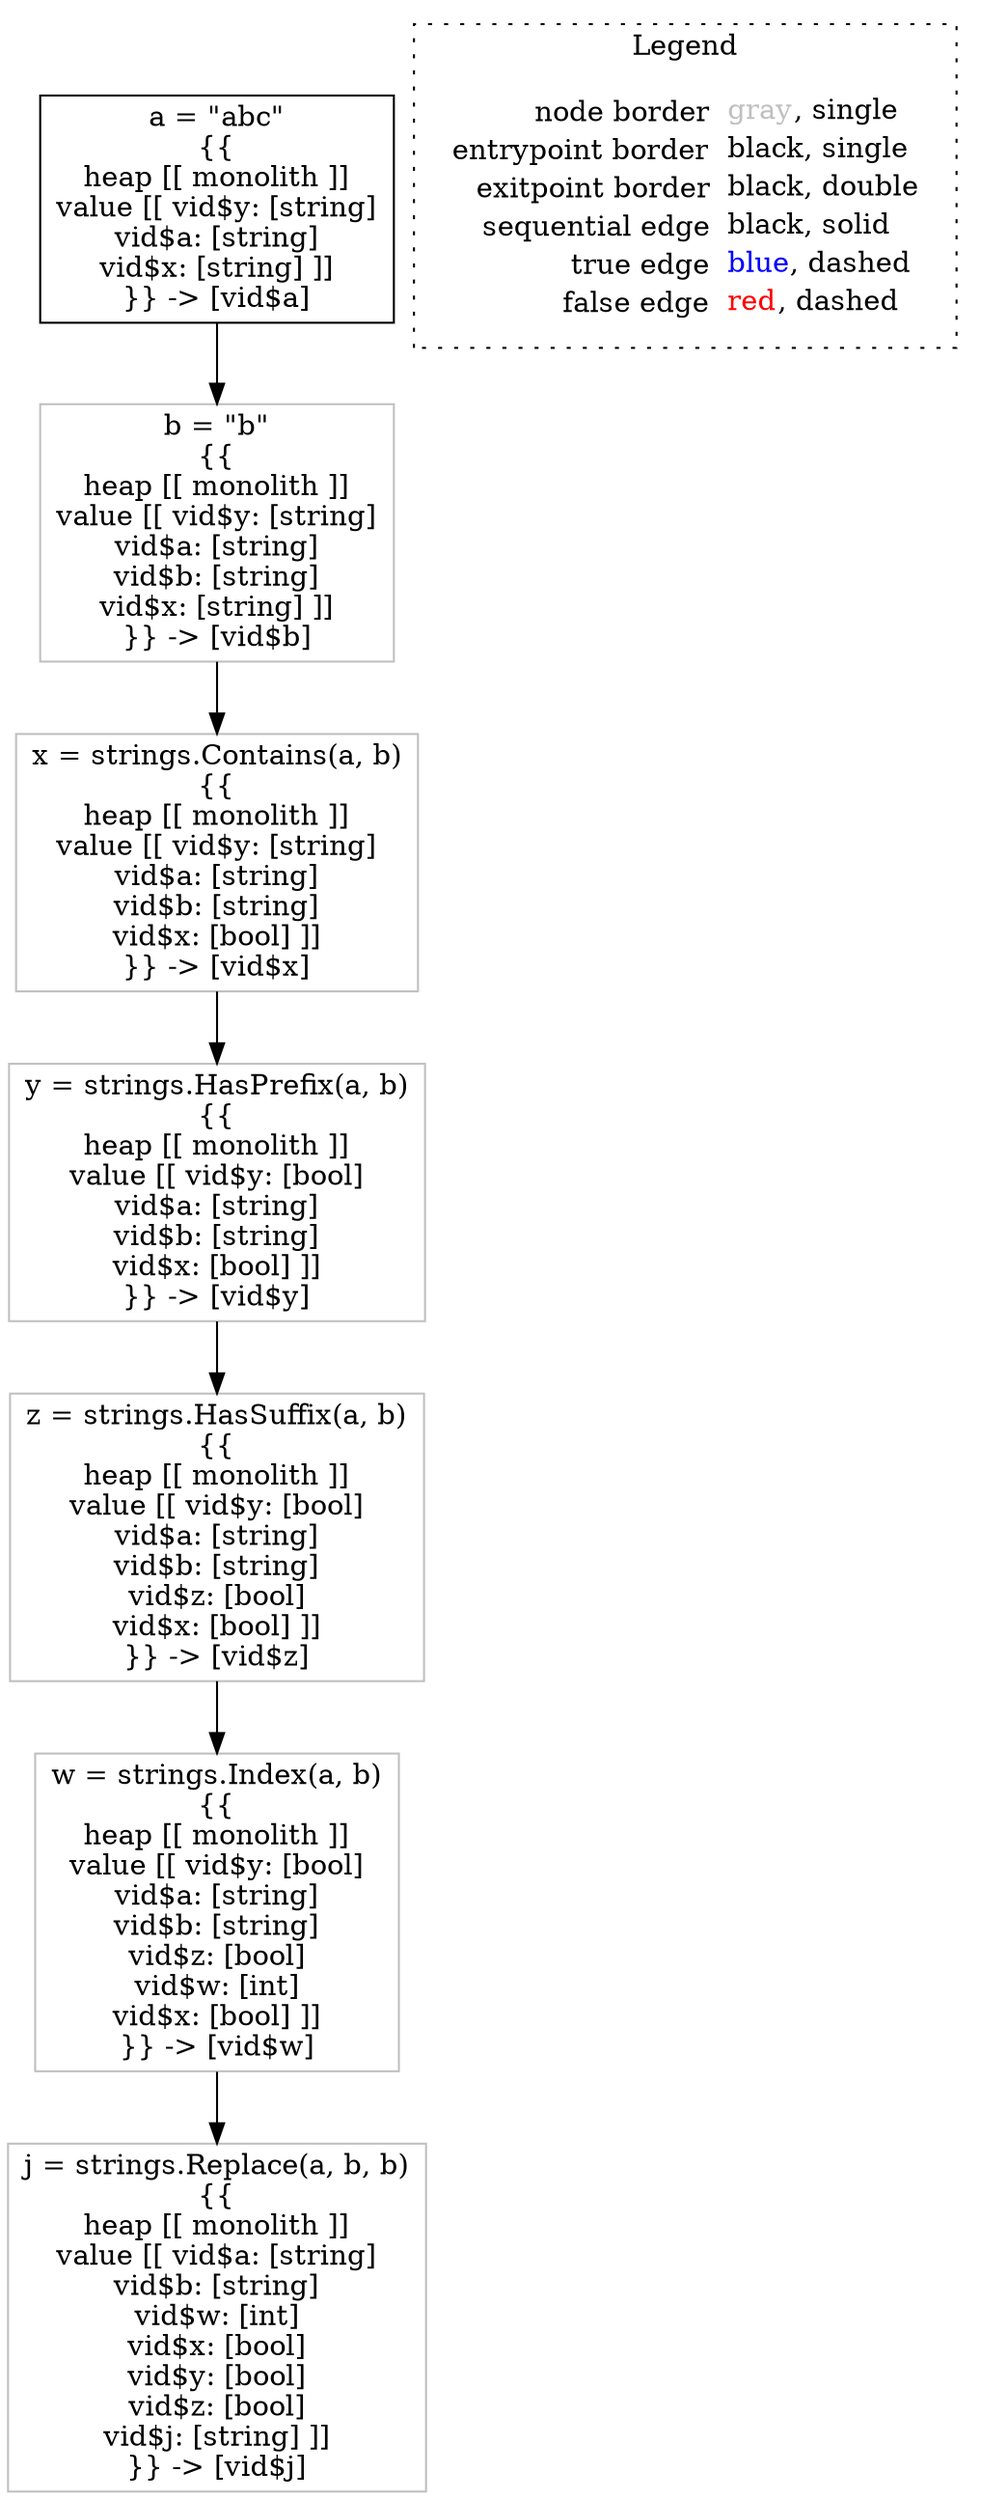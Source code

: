 digraph {
	"node0" [shape="rect",color="black",label=<a = &quot;abc&quot;<BR/>{{<BR/>heap [[ monolith ]]<BR/>value [[ vid$y: [string]<BR/>vid$a: [string]<BR/>vid$x: [string] ]]<BR/>}} -&gt; [vid$a]>];
	"node1" [shape="rect",color="gray",label=<z = strings.HasSuffix(a, b)<BR/>{{<BR/>heap [[ monolith ]]<BR/>value [[ vid$y: [bool]<BR/>vid$a: [string]<BR/>vid$b: [string]<BR/>vid$z: [bool]<BR/>vid$x: [bool] ]]<BR/>}} -&gt; [vid$z]>];
	"node2" [shape="rect",color="gray",label=<w = strings.Index(a, b)<BR/>{{<BR/>heap [[ monolith ]]<BR/>value [[ vid$y: [bool]<BR/>vid$a: [string]<BR/>vid$b: [string]<BR/>vid$z: [bool]<BR/>vid$w: [int]<BR/>vid$x: [bool] ]]<BR/>}} -&gt; [vid$w]>];
	"node3" [shape="rect",color="gray",label=<b = &quot;b&quot;<BR/>{{<BR/>heap [[ monolith ]]<BR/>value [[ vid$y: [string]<BR/>vid$a: [string]<BR/>vid$b: [string]<BR/>vid$x: [string] ]]<BR/>}} -&gt; [vid$b]>];
	"node4" [shape="rect",color="gray",label=<j = strings.Replace(a, b, b)<BR/>{{<BR/>heap [[ monolith ]]<BR/>value [[ vid$a: [string]<BR/>vid$b: [string]<BR/>vid$w: [int]<BR/>vid$x: [bool]<BR/>vid$y: [bool]<BR/>vid$z: [bool]<BR/>vid$j: [string] ]]<BR/>}} -&gt; [vid$j]>];
	"node5" [shape="rect",color="gray",label=<x = strings.Contains(a, b)<BR/>{{<BR/>heap [[ monolith ]]<BR/>value [[ vid$y: [string]<BR/>vid$a: [string]<BR/>vid$b: [string]<BR/>vid$x: [bool] ]]<BR/>}} -&gt; [vid$x]>];
	"node6" [shape="rect",color="gray",label=<y = strings.HasPrefix(a, b)<BR/>{{<BR/>heap [[ monolith ]]<BR/>value [[ vid$y: [bool]<BR/>vid$a: [string]<BR/>vid$b: [string]<BR/>vid$x: [bool] ]]<BR/>}} -&gt; [vid$y]>];
	"node1" -> "node2" [color="black"];
	"node2" -> "node4" [color="black"];
	"node3" -> "node5" [color="black"];
	"node0" -> "node3" [color="black"];
	"node5" -> "node6" [color="black"];
	"node6" -> "node1" [color="black"];
subgraph cluster_legend {
	label="Legend";
	style=dotted;
	node [shape=plaintext];
	"legend" [label=<<table border="0" cellpadding="2" cellspacing="0" cellborder="0"><tr><td align="right">node border&nbsp;</td><td align="left"><font color="gray">gray</font>, single</td></tr><tr><td align="right">entrypoint border&nbsp;</td><td align="left"><font color="black">black</font>, single</td></tr><tr><td align="right">exitpoint border&nbsp;</td><td align="left"><font color="black">black</font>, double</td></tr><tr><td align="right">sequential edge&nbsp;</td><td align="left"><font color="black">black</font>, solid</td></tr><tr><td align="right">true edge&nbsp;</td><td align="left"><font color="blue">blue</font>, dashed</td></tr><tr><td align="right">false edge&nbsp;</td><td align="left"><font color="red">red</font>, dashed</td></tr></table>>];
}

}
